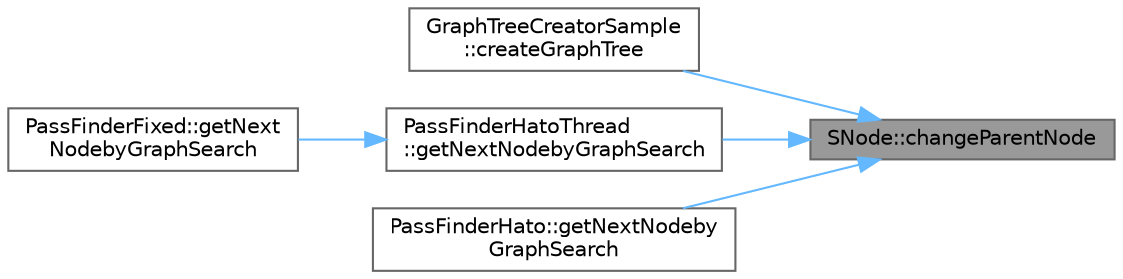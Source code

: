 digraph "SNode::changeParentNode"
{
 // LATEX_PDF_SIZE
  bgcolor="transparent";
  edge [fontname=Helvetica,fontsize=10,labelfontname=Helvetica,labelfontsize=10];
  node [fontname=Helvetica,fontsize=10,shape=box,height=0.2,width=0.4];
  rankdir="RL";
  Node1 [id="Node000001",label="SNode::changeParentNode",height=0.2,width=0.4,color="gray40", fillcolor="grey60", style="filled", fontcolor="black",tooltip="自身を親ノードに変更する関数．"];
  Node1 -> Node2 [id="edge1_Node000001_Node000002",dir="back",color="steelblue1",style="solid",tooltip=" "];
  Node2 [id="Node000002",label="GraphTreeCreatorSample\l::createGraphTree",height=0.2,width=0.4,color="grey40", fillcolor="white", style="filled",URL="$class_graph_tree_creator_sample.html#ab1895cfde4903118dbb7f097605edecd",tooltip="木グラフを作成するクラス．完成したグラフは参照渡しする．"];
  Node1 -> Node3 [id="edge2_Node000001_Node000003",dir="back",color="steelblue1",style="solid",tooltip=" "];
  Node3 [id="Node000003",label="PassFinderHatoThread\l::getNextNodebyGraphSearch",height=0.2,width=0.4,color="grey40", fillcolor="white", style="filled",URL="$class_pass_finder_hato_thread.html#a2563f6aa463b6e5969a29cd8a2e5a4b4",tooltip="グラフ探索を行い，次の動作として最適なノードを返す．"];
  Node3 -> Node4 [id="edge3_Node000003_Node000004",dir="back",color="steelblue1",style="solid",tooltip=" "];
  Node4 [id="Node000004",label="PassFinderFixed::getNext\lNodebyGraphSearch",height=0.2,width=0.4,color="grey40", fillcolor="white", style="filled",URL="$class_pass_finder_fixed.html#af5fe295a5429e0a9c1d9f5564c247878",tooltip="グラフ探索を行い，次の動作として最適なノードを返す．"];
  Node1 -> Node5 [id="edge4_Node000001_Node000005",dir="back",color="steelblue1",style="solid",tooltip=" "];
  Node5 [id="Node000005",label="PassFinderHato::getNextNodeby\lGraphSearch",height=0.2,width=0.4,color="grey40", fillcolor="white", style="filled",URL="$class_pass_finder_hato.html#ac0ebb78cf6ca274c51d13f8eed9c4148",tooltip="グラフ探索を行い，次の動作として最適なノードを返す．"];
}
